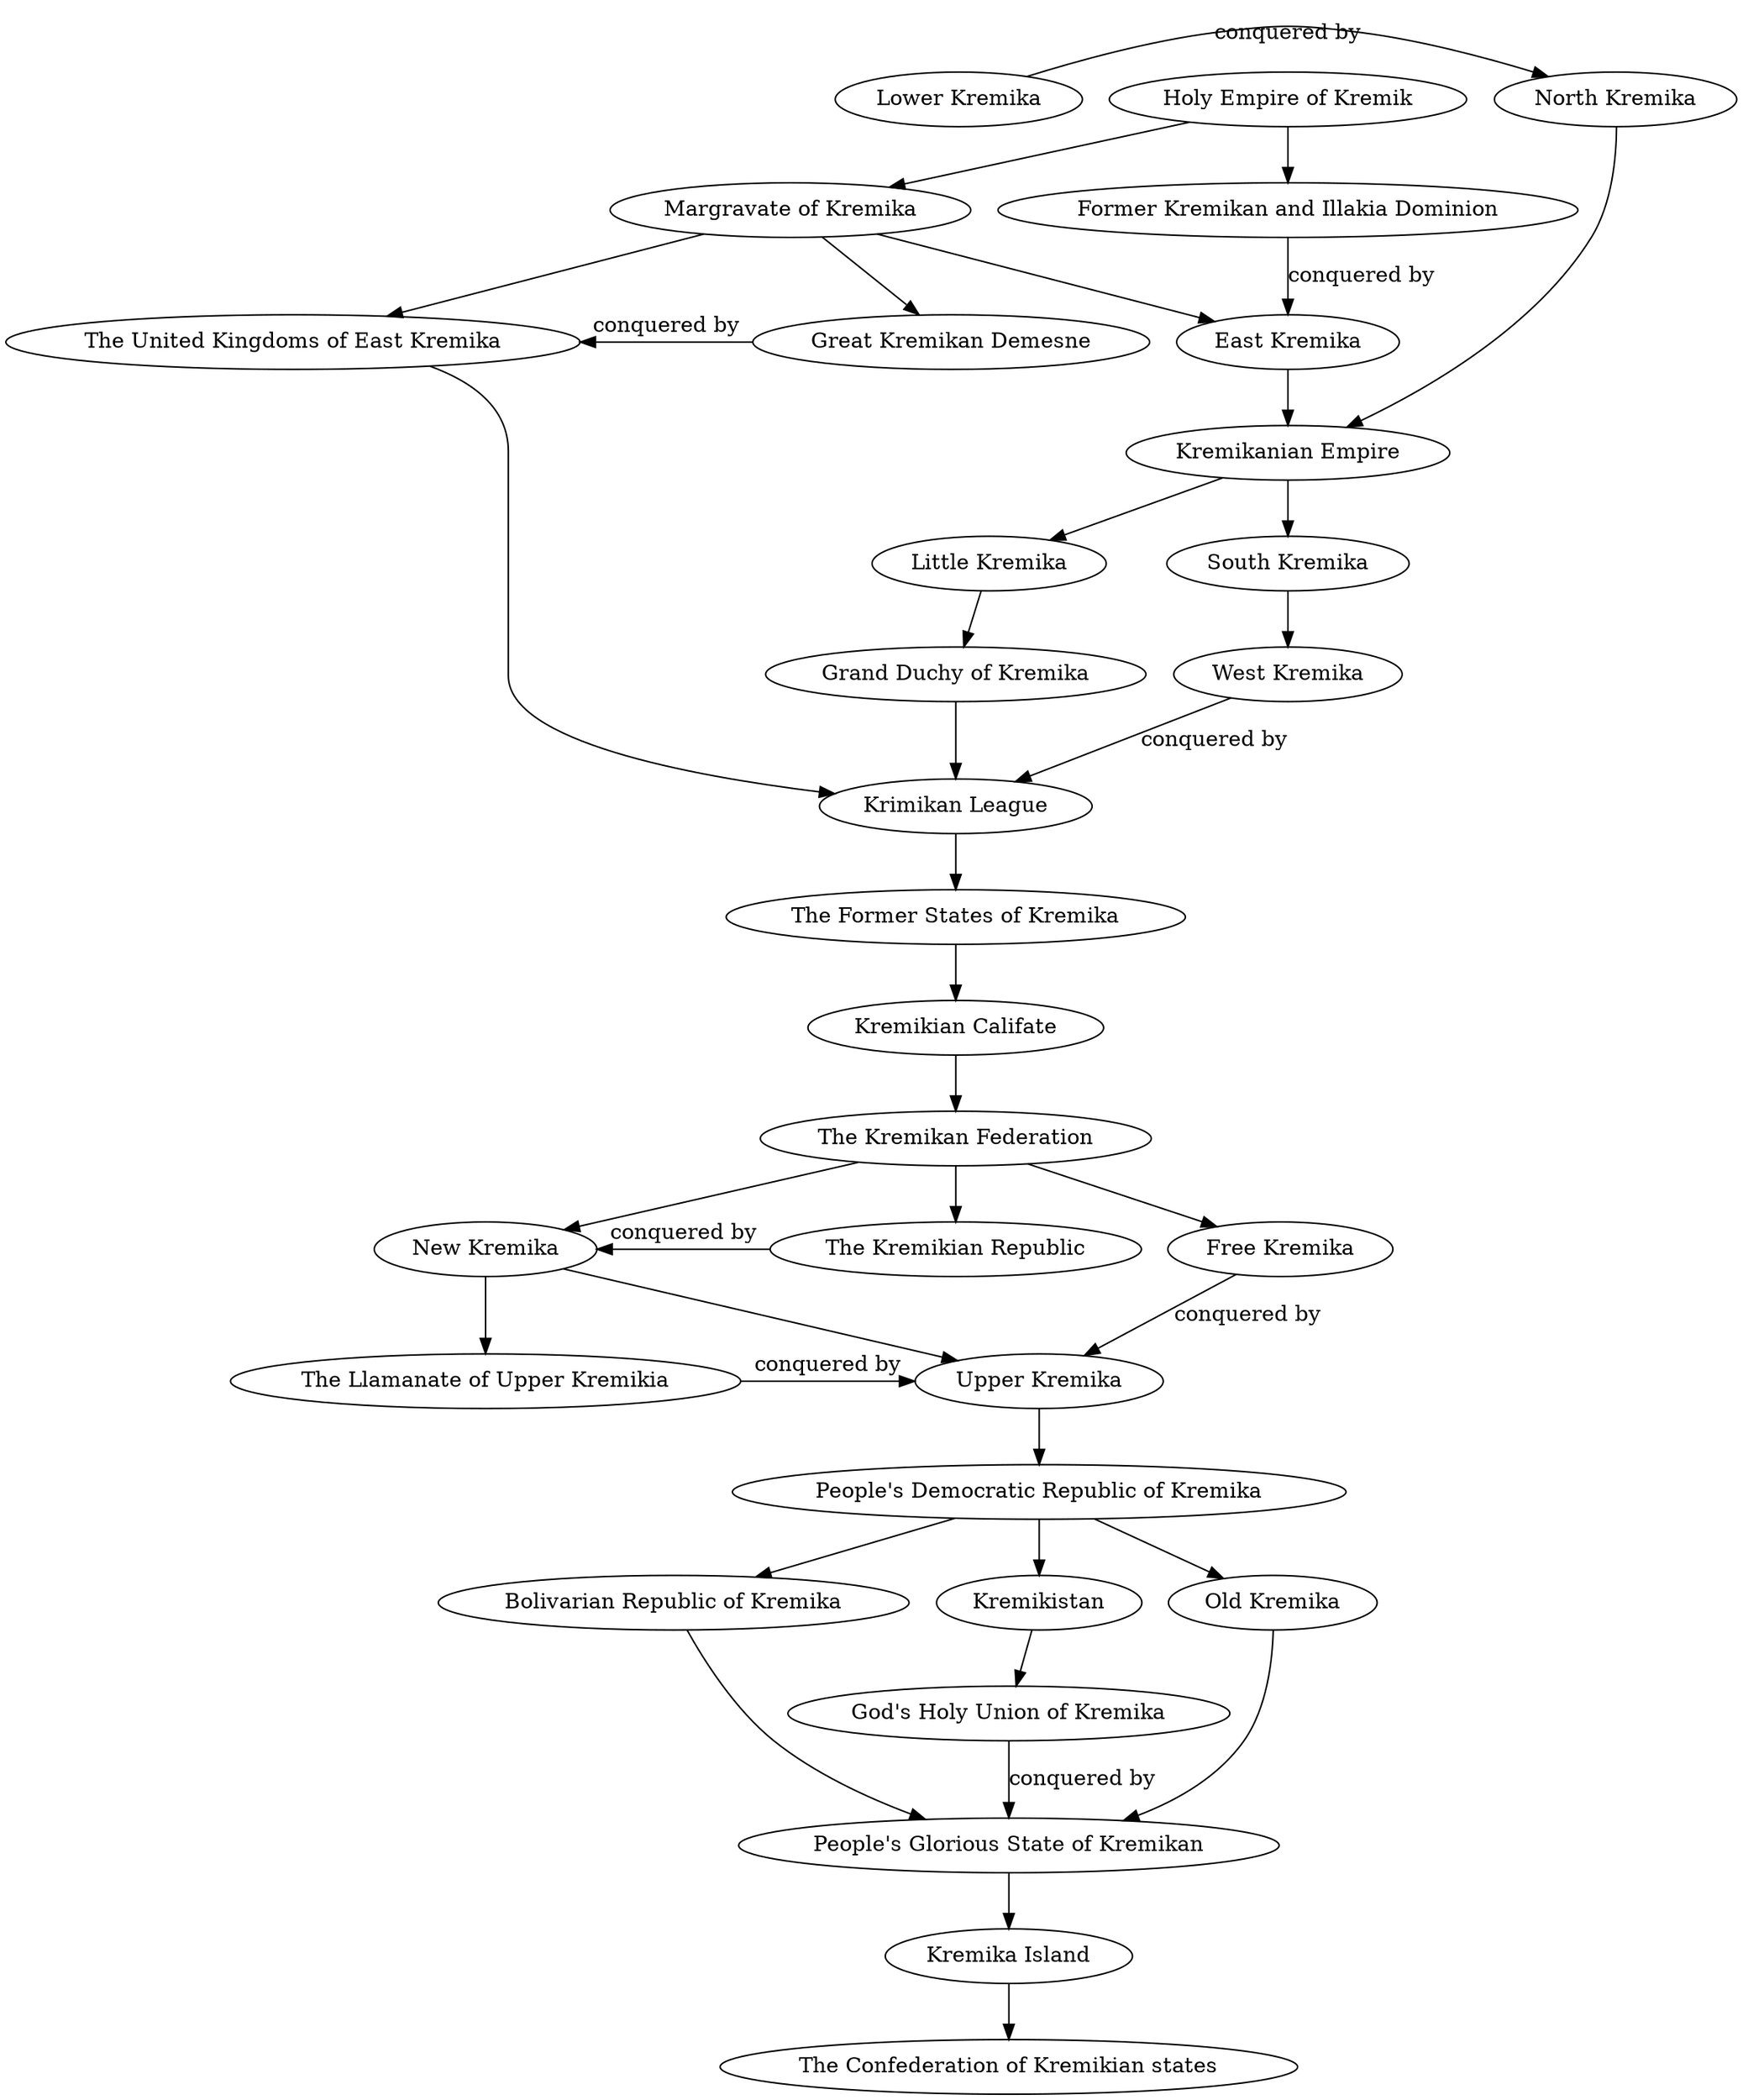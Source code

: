 digraph g {
{rank=same; "Holy Empire of Kremik"; "Lower Kremika"; "North Kremika"}
"Lower Kremika" -> "North Kremika" [label="conquered by"]
"Holy Empire of Kremik" -> "Margravate of Kremika"
"Holy Empire of Kremik" -> "Former Kremikan and Illakia Dominion"
{rank=same; "Margravate of Kremika"; "Former Kremikan and Illakia Dominion" }
"Margravate of Kremika" -> "The United Kingdoms of East Kremika"
"Margravate of Kremika" -> "East Kremika"
"Margravate of Kremika" -> "Great Kremikan Demesne"
{rank=same; "The United Kingdoms of East Kremika"; "East Kremika"; "Great Kremikan Demesne" }
"Great Kremikan Demesne" -> "The United Kingdoms of East Kremika" [label="conquered by"]
"Former Kremikan and Illakia Dominion" -> "East Kremika" [label="conquered by"]
"North Kremika" -> "Kremikanian Empire"
"East Kremika" -> "Kremikanian Empire"
{rank=same; "Kremikanian Empire" }
"Kremikanian Empire" -> "South Kremika"
"Kremikanian Empire" -> "Little Kremika"
{rank=same; "South Kremika"; "Little Kremika" }
"Little Kremika" -> "Grand Duchy of Kremika"
{rank=same; "Grand Duchy of Kremika"}
"Grand Duchy of Kremika" -> "Krimikan League"
"The United Kingdoms of East Kremika" -> "Krimikan League"
{rank=same; "Krimikan League" }
"South Kremika" -> "West Kremika"
{rank=same; "West Kremika"}
"West Kremika" -> "Krimikan League" [label="conquered by"]
"Krimikan League" -> "The Former States of Kremika"
{rank=same; "The Former States of Kremika"}
"The Former States of Kremika" -> "Kremikian Califate"
{rank=same; "Kremikian Califate"}
"Kremikian Califate" -> "The Kremikan Federation"
{rank=same; "The Kremikan Federation"}
"The Kremikan Federation" -> "Free Kremika"
"The Kremikan Federation" -> "The Kremikian Republic"
"The Kremikan Federation" -> "New Kremika"
{rank=same; "Free Kremika"; "The Kremikian Republic"; "New Kremika" }
"The Kremikian Republic" -> "New Kremika" [label="conquered by"]
"New Kremika" -> "The Llamanate of Upper Kremikia"
"New Kremika" -> "Upper Kremika"
{rank=same; "The Llamanate of Upper Kremikia"; "Upper Kremika" }
"The Llamanate of Upper Kremikia" -> "Upper Kremika" [label="conquered by"]
"Free Kremika" -> "Upper Kremika" [label="conquered by"]
"Upper Kremika" -> "People's Democratic Republic of Kremika"
{rank=same; "People's Democratic Republic of Kremika"}
"People's Democratic Republic of Kremika" -> "Bolivarian Republic of Kremika"
"People's Democratic Republic of Kremika" -> "Kremikistan"
"People's Democratic Republic of Kremika" -> "Old Kremika"
{rank=same; "Bolivarian Republic of Kremika"; "Kremikistan"; "Old Kremika" }
"Kremikistan" -> "God's Holy Union of Kremika"
{rank=same; "God's Holy Union of Kremika"}
"Old Kremika" -> "People's Glorious State of Kremikan"
"Bolivarian Republic of Kremika" -> "People's Glorious State of Kremikan"
{rank=same; "People's Glorious State of Kremikan" }
"God's Holy Union of Kremika" -> "People's Glorious State of Kremikan" [label="conquered by"]
"People's Glorious State of Kremikan" -> "Kremika Island"
{rank=same; "Kremika Island"}
"Kremika Island" -> "The Confederation of Kremikian states"
{rank=same; "The Confederation of Kremikian states"}
{rank=same; "The Confederation of Kremikian states"}
}
